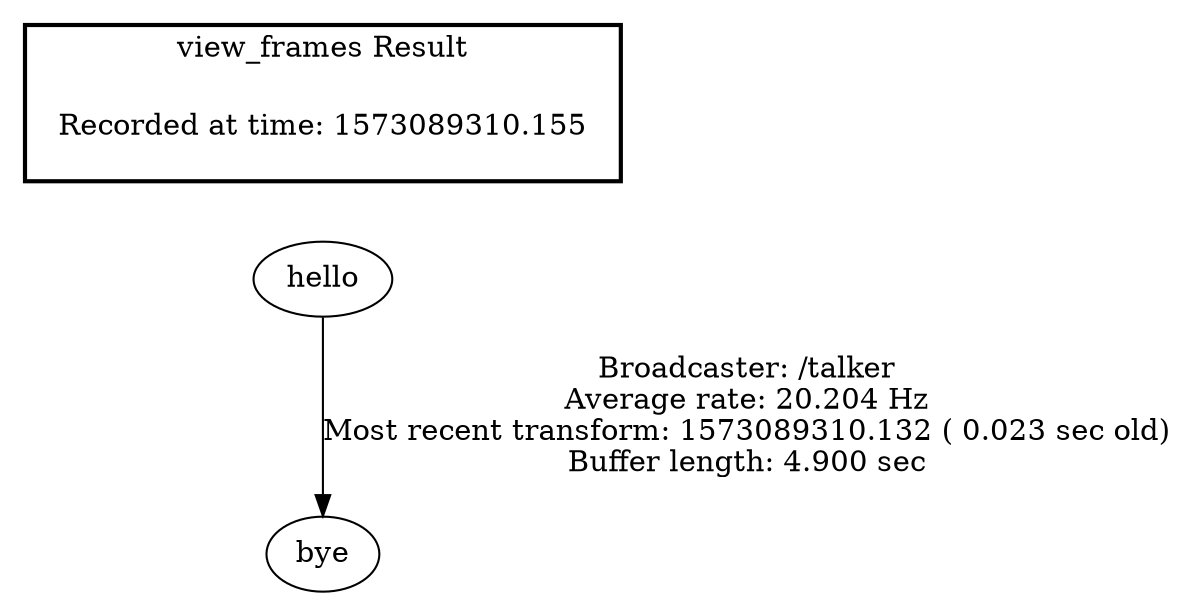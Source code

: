 digraph G {
"hello" -> "bye"[label="Broadcaster: /talker\nAverage rate: 20.204 Hz\nMost recent transform: 1573089310.132 ( 0.023 sec old)\nBuffer length: 4.900 sec\n"];
edge [style=invis];
 subgraph cluster_legend { style=bold; color=black; label ="view_frames Result";
"Recorded at time: 1573089310.155"[ shape=plaintext ] ;
 }->"hello";
}